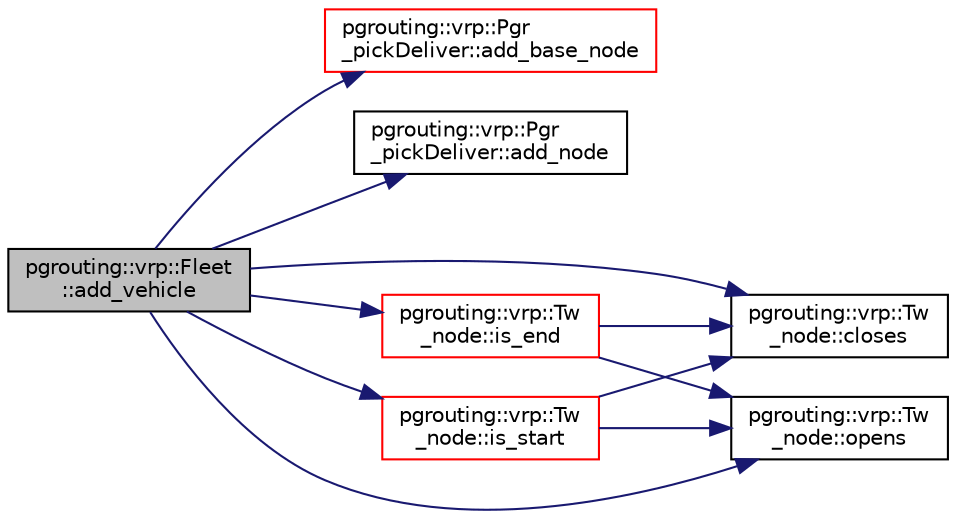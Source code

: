 digraph "pgrouting::vrp::Fleet::add_vehicle"
{
  edge [fontname="Helvetica",fontsize="10",labelfontname="Helvetica",labelfontsize="10"];
  node [fontname="Helvetica",fontsize="10",shape=record];
  rankdir="LR";
  Node23 [label="pgrouting::vrp::Fleet\l::add_vehicle",height=0.2,width=0.4,color="black", fillcolor="grey75", style="filled", fontcolor="black"];
  Node23 -> Node24 [color="midnightblue",fontsize="10",style="solid",fontname="Helvetica"];
  Node24 [label="pgrouting::vrp::Pgr\l_pickDeliver::add_base_node",height=0.2,width=0.4,color="red", fillcolor="white", style="filled",URL="$classpgrouting_1_1vrp_1_1Pgr__pickDeliver.html#a87ba9f138cb87373726d87a88a3f264b"];
  Node23 -> Node27 [color="midnightblue",fontsize="10",style="solid",fontname="Helvetica"];
  Node27 [label="pgrouting::vrp::Pgr\l_pickDeliver::add_node",height=0.2,width=0.4,color="black", fillcolor="white", style="filled",URL="$classpgrouting_1_1vrp_1_1Pgr__pickDeliver.html#a29ac4c9f908dc5a106f360e97660b6d1"];
  Node23 -> Node28 [color="midnightblue",fontsize="10",style="solid",fontname="Helvetica"];
  Node28 [label="pgrouting::vrp::Tw\l_node::closes",height=0.2,width=0.4,color="black", fillcolor="white", style="filled",URL="$classpgrouting_1_1vrp_1_1Tw__node.html#ae8ca4c6b1e2031591b3cc872c8ae3267",tooltip="Returns the closing time. "];
  Node23 -> Node29 [color="midnightblue",fontsize="10",style="solid",fontname="Helvetica"];
  Node29 [label="pgrouting::vrp::Tw\l_node::is_end",height=0.2,width=0.4,color="red", fillcolor="white", style="filled",URL="$classpgrouting_1_1vrp_1_1Tw__node.html#a73dc73078ab5135d9269cb0115de898e",tooltip="is_end "];
  Node29 -> Node30 [color="midnightblue",fontsize="10",style="solid",fontname="Helvetica"];
  Node30 [label="pgrouting::vrp::Tw\l_node::opens",height=0.2,width=0.4,color="black", fillcolor="white", style="filled",URL="$classpgrouting_1_1vrp_1_1Tw__node.html#ae64feb6a6fc092fdc590ee0db579b1e8",tooltip="Returns the opening time. "];
  Node29 -> Node28 [color="midnightblue",fontsize="10",style="solid",fontname="Helvetica"];
  Node23 -> Node33 [color="midnightblue",fontsize="10",style="solid",fontname="Helvetica"];
  Node33 [label="pgrouting::vrp::Tw\l_node::is_start",height=0.2,width=0.4,color="red", fillcolor="white", style="filled",URL="$classpgrouting_1_1vrp_1_1Tw__node.html#ad78f19fca930a7754678d57e1e252483",tooltip="@ { "];
  Node33 -> Node30 [color="midnightblue",fontsize="10",style="solid",fontname="Helvetica"];
  Node33 -> Node28 [color="midnightblue",fontsize="10",style="solid",fontname="Helvetica"];
  Node23 -> Node30 [color="midnightblue",fontsize="10",style="solid",fontname="Helvetica"];
}
